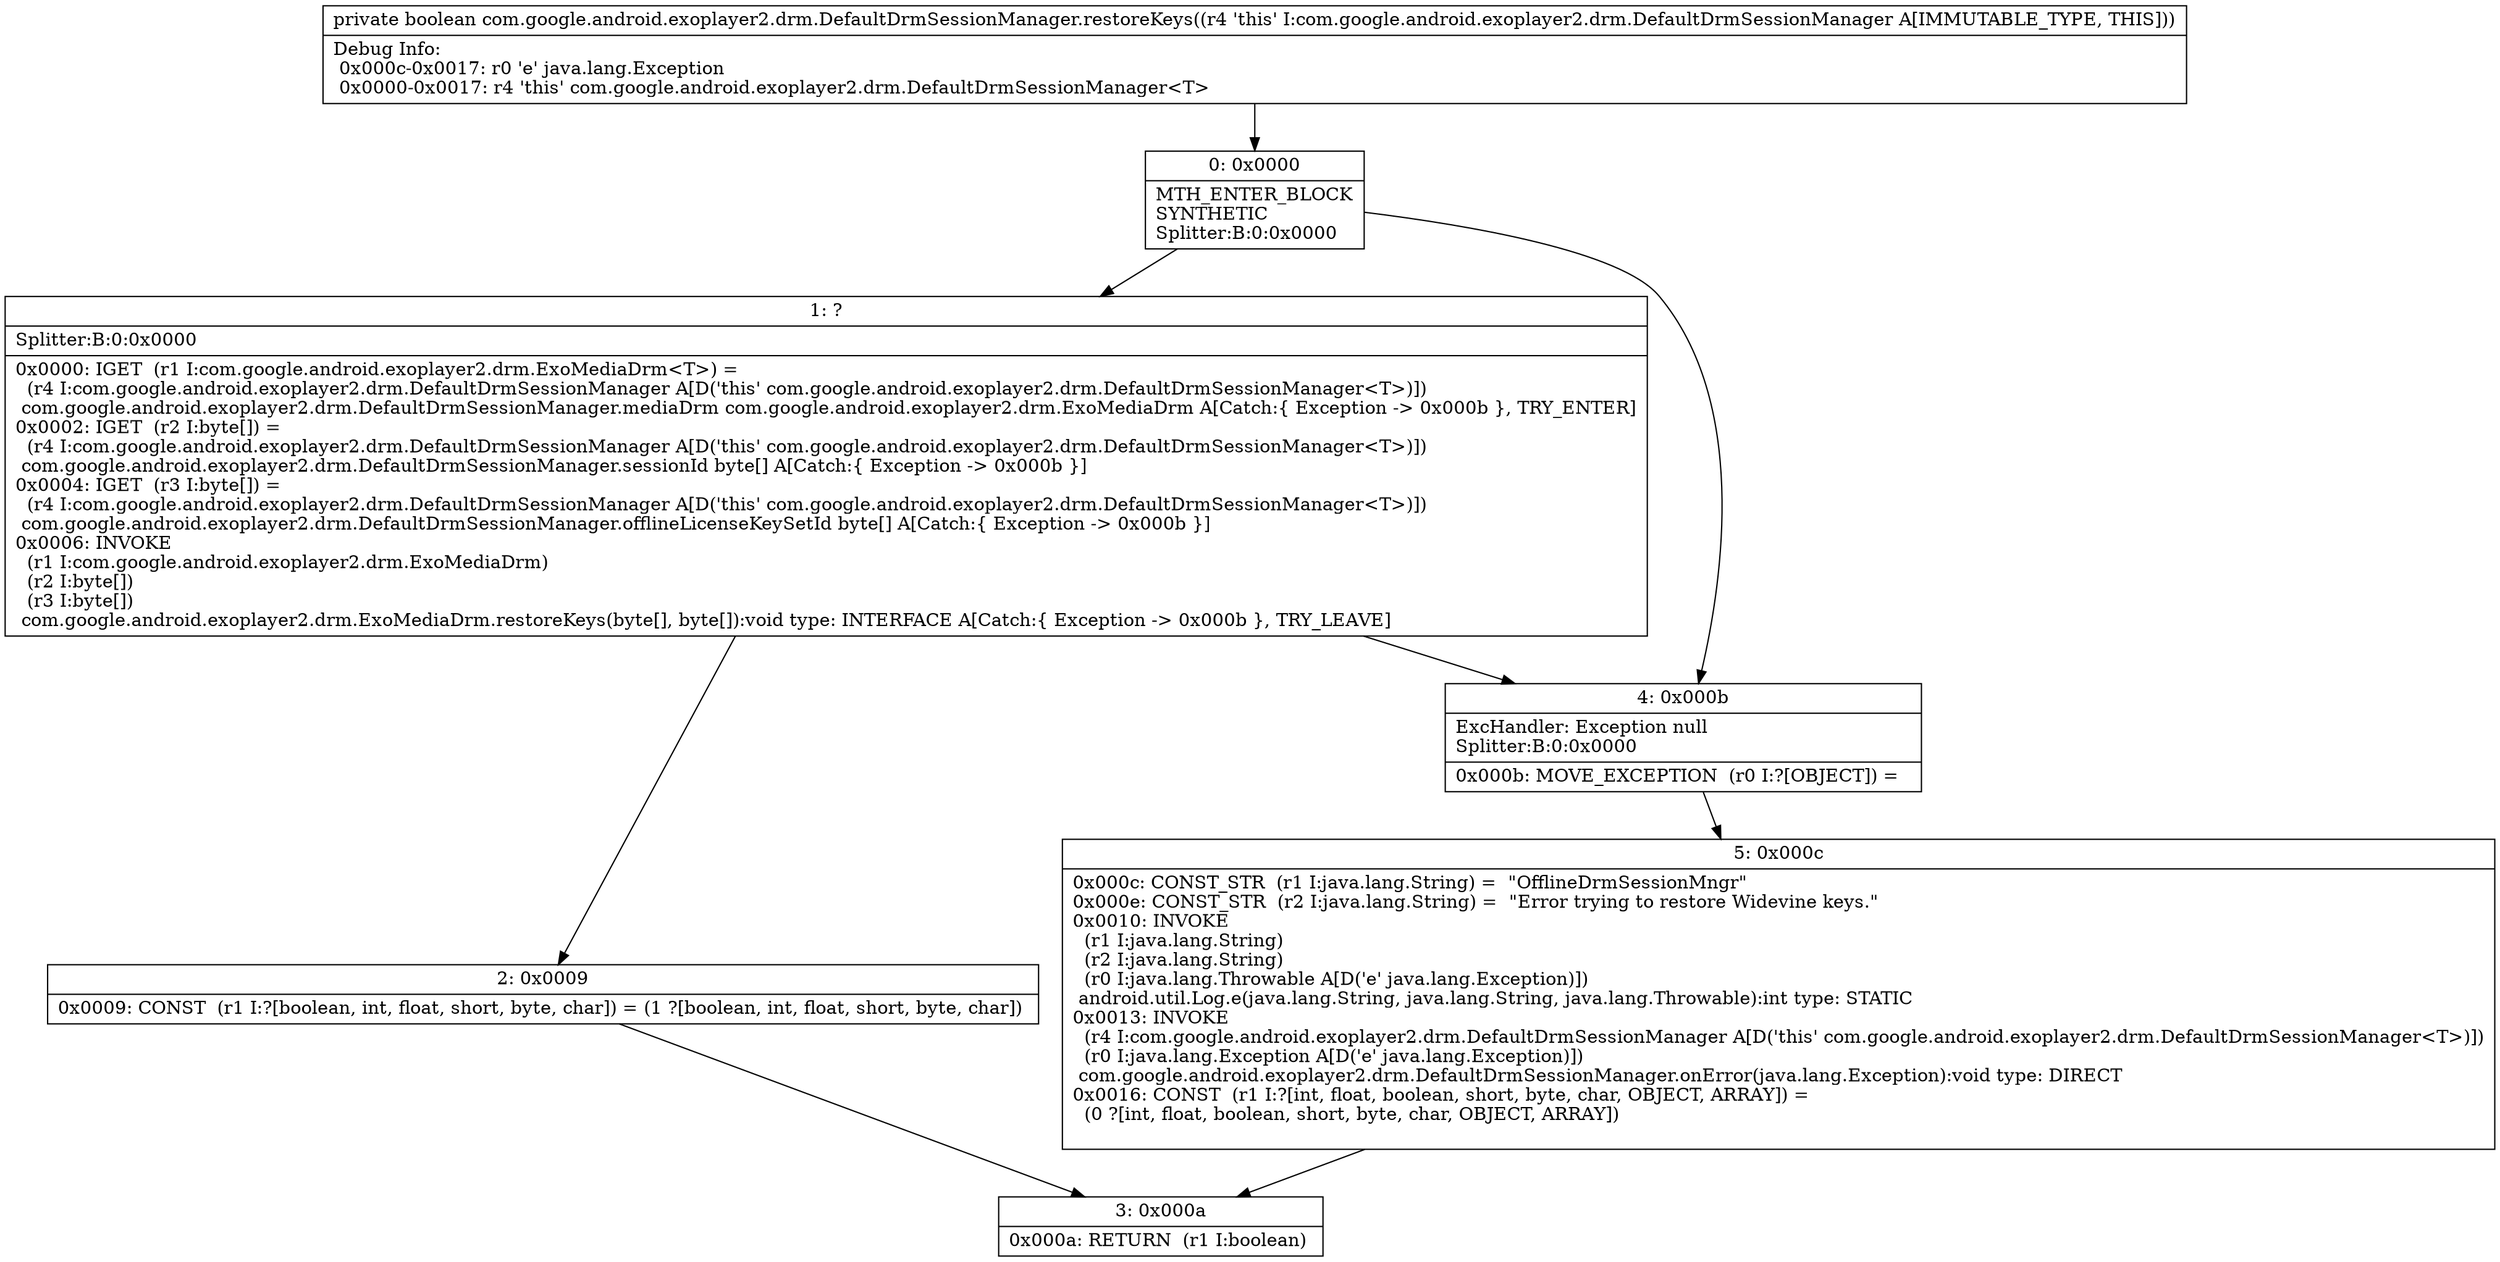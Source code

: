 digraph "CFG forcom.google.android.exoplayer2.drm.DefaultDrmSessionManager.restoreKeys()Z" {
Node_0 [shape=record,label="{0\:\ 0x0000|MTH_ENTER_BLOCK\lSYNTHETIC\lSplitter:B:0:0x0000\l}"];
Node_1 [shape=record,label="{1\:\ ?|Splitter:B:0:0x0000\l|0x0000: IGET  (r1 I:com.google.android.exoplayer2.drm.ExoMediaDrm\<T\>) = \l  (r4 I:com.google.android.exoplayer2.drm.DefaultDrmSessionManager A[D('this' com.google.android.exoplayer2.drm.DefaultDrmSessionManager\<T\>)])\l com.google.android.exoplayer2.drm.DefaultDrmSessionManager.mediaDrm com.google.android.exoplayer2.drm.ExoMediaDrm A[Catch:\{ Exception \-\> 0x000b \}, TRY_ENTER]\l0x0002: IGET  (r2 I:byte[]) = \l  (r4 I:com.google.android.exoplayer2.drm.DefaultDrmSessionManager A[D('this' com.google.android.exoplayer2.drm.DefaultDrmSessionManager\<T\>)])\l com.google.android.exoplayer2.drm.DefaultDrmSessionManager.sessionId byte[] A[Catch:\{ Exception \-\> 0x000b \}]\l0x0004: IGET  (r3 I:byte[]) = \l  (r4 I:com.google.android.exoplayer2.drm.DefaultDrmSessionManager A[D('this' com.google.android.exoplayer2.drm.DefaultDrmSessionManager\<T\>)])\l com.google.android.exoplayer2.drm.DefaultDrmSessionManager.offlineLicenseKeySetId byte[] A[Catch:\{ Exception \-\> 0x000b \}]\l0x0006: INVOKE  \l  (r1 I:com.google.android.exoplayer2.drm.ExoMediaDrm)\l  (r2 I:byte[])\l  (r3 I:byte[])\l com.google.android.exoplayer2.drm.ExoMediaDrm.restoreKeys(byte[], byte[]):void type: INTERFACE A[Catch:\{ Exception \-\> 0x000b \}, TRY_LEAVE]\l}"];
Node_2 [shape=record,label="{2\:\ 0x0009|0x0009: CONST  (r1 I:?[boolean, int, float, short, byte, char]) = (1 ?[boolean, int, float, short, byte, char]) \l}"];
Node_3 [shape=record,label="{3\:\ 0x000a|0x000a: RETURN  (r1 I:boolean) \l}"];
Node_4 [shape=record,label="{4\:\ 0x000b|ExcHandler: Exception null\lSplitter:B:0:0x0000\l|0x000b: MOVE_EXCEPTION  (r0 I:?[OBJECT]) =  \l}"];
Node_5 [shape=record,label="{5\:\ 0x000c|0x000c: CONST_STR  (r1 I:java.lang.String) =  \"OfflineDrmSessionMngr\" \l0x000e: CONST_STR  (r2 I:java.lang.String) =  \"Error trying to restore Widevine keys.\" \l0x0010: INVOKE  \l  (r1 I:java.lang.String)\l  (r2 I:java.lang.String)\l  (r0 I:java.lang.Throwable A[D('e' java.lang.Exception)])\l android.util.Log.e(java.lang.String, java.lang.String, java.lang.Throwable):int type: STATIC \l0x0013: INVOKE  \l  (r4 I:com.google.android.exoplayer2.drm.DefaultDrmSessionManager A[D('this' com.google.android.exoplayer2.drm.DefaultDrmSessionManager\<T\>)])\l  (r0 I:java.lang.Exception A[D('e' java.lang.Exception)])\l com.google.android.exoplayer2.drm.DefaultDrmSessionManager.onError(java.lang.Exception):void type: DIRECT \l0x0016: CONST  (r1 I:?[int, float, boolean, short, byte, char, OBJECT, ARRAY]) = \l  (0 ?[int, float, boolean, short, byte, char, OBJECT, ARRAY])\l \l}"];
MethodNode[shape=record,label="{private boolean com.google.android.exoplayer2.drm.DefaultDrmSessionManager.restoreKeys((r4 'this' I:com.google.android.exoplayer2.drm.DefaultDrmSessionManager A[IMMUTABLE_TYPE, THIS]))  | Debug Info:\l  0x000c\-0x0017: r0 'e' java.lang.Exception\l  0x0000\-0x0017: r4 'this' com.google.android.exoplayer2.drm.DefaultDrmSessionManager\<T\>\l}"];
MethodNode -> Node_0;
Node_0 -> Node_1;
Node_0 -> Node_4;
Node_1 -> Node_2;
Node_1 -> Node_4;
Node_2 -> Node_3;
Node_4 -> Node_5;
Node_5 -> Node_3;
}


